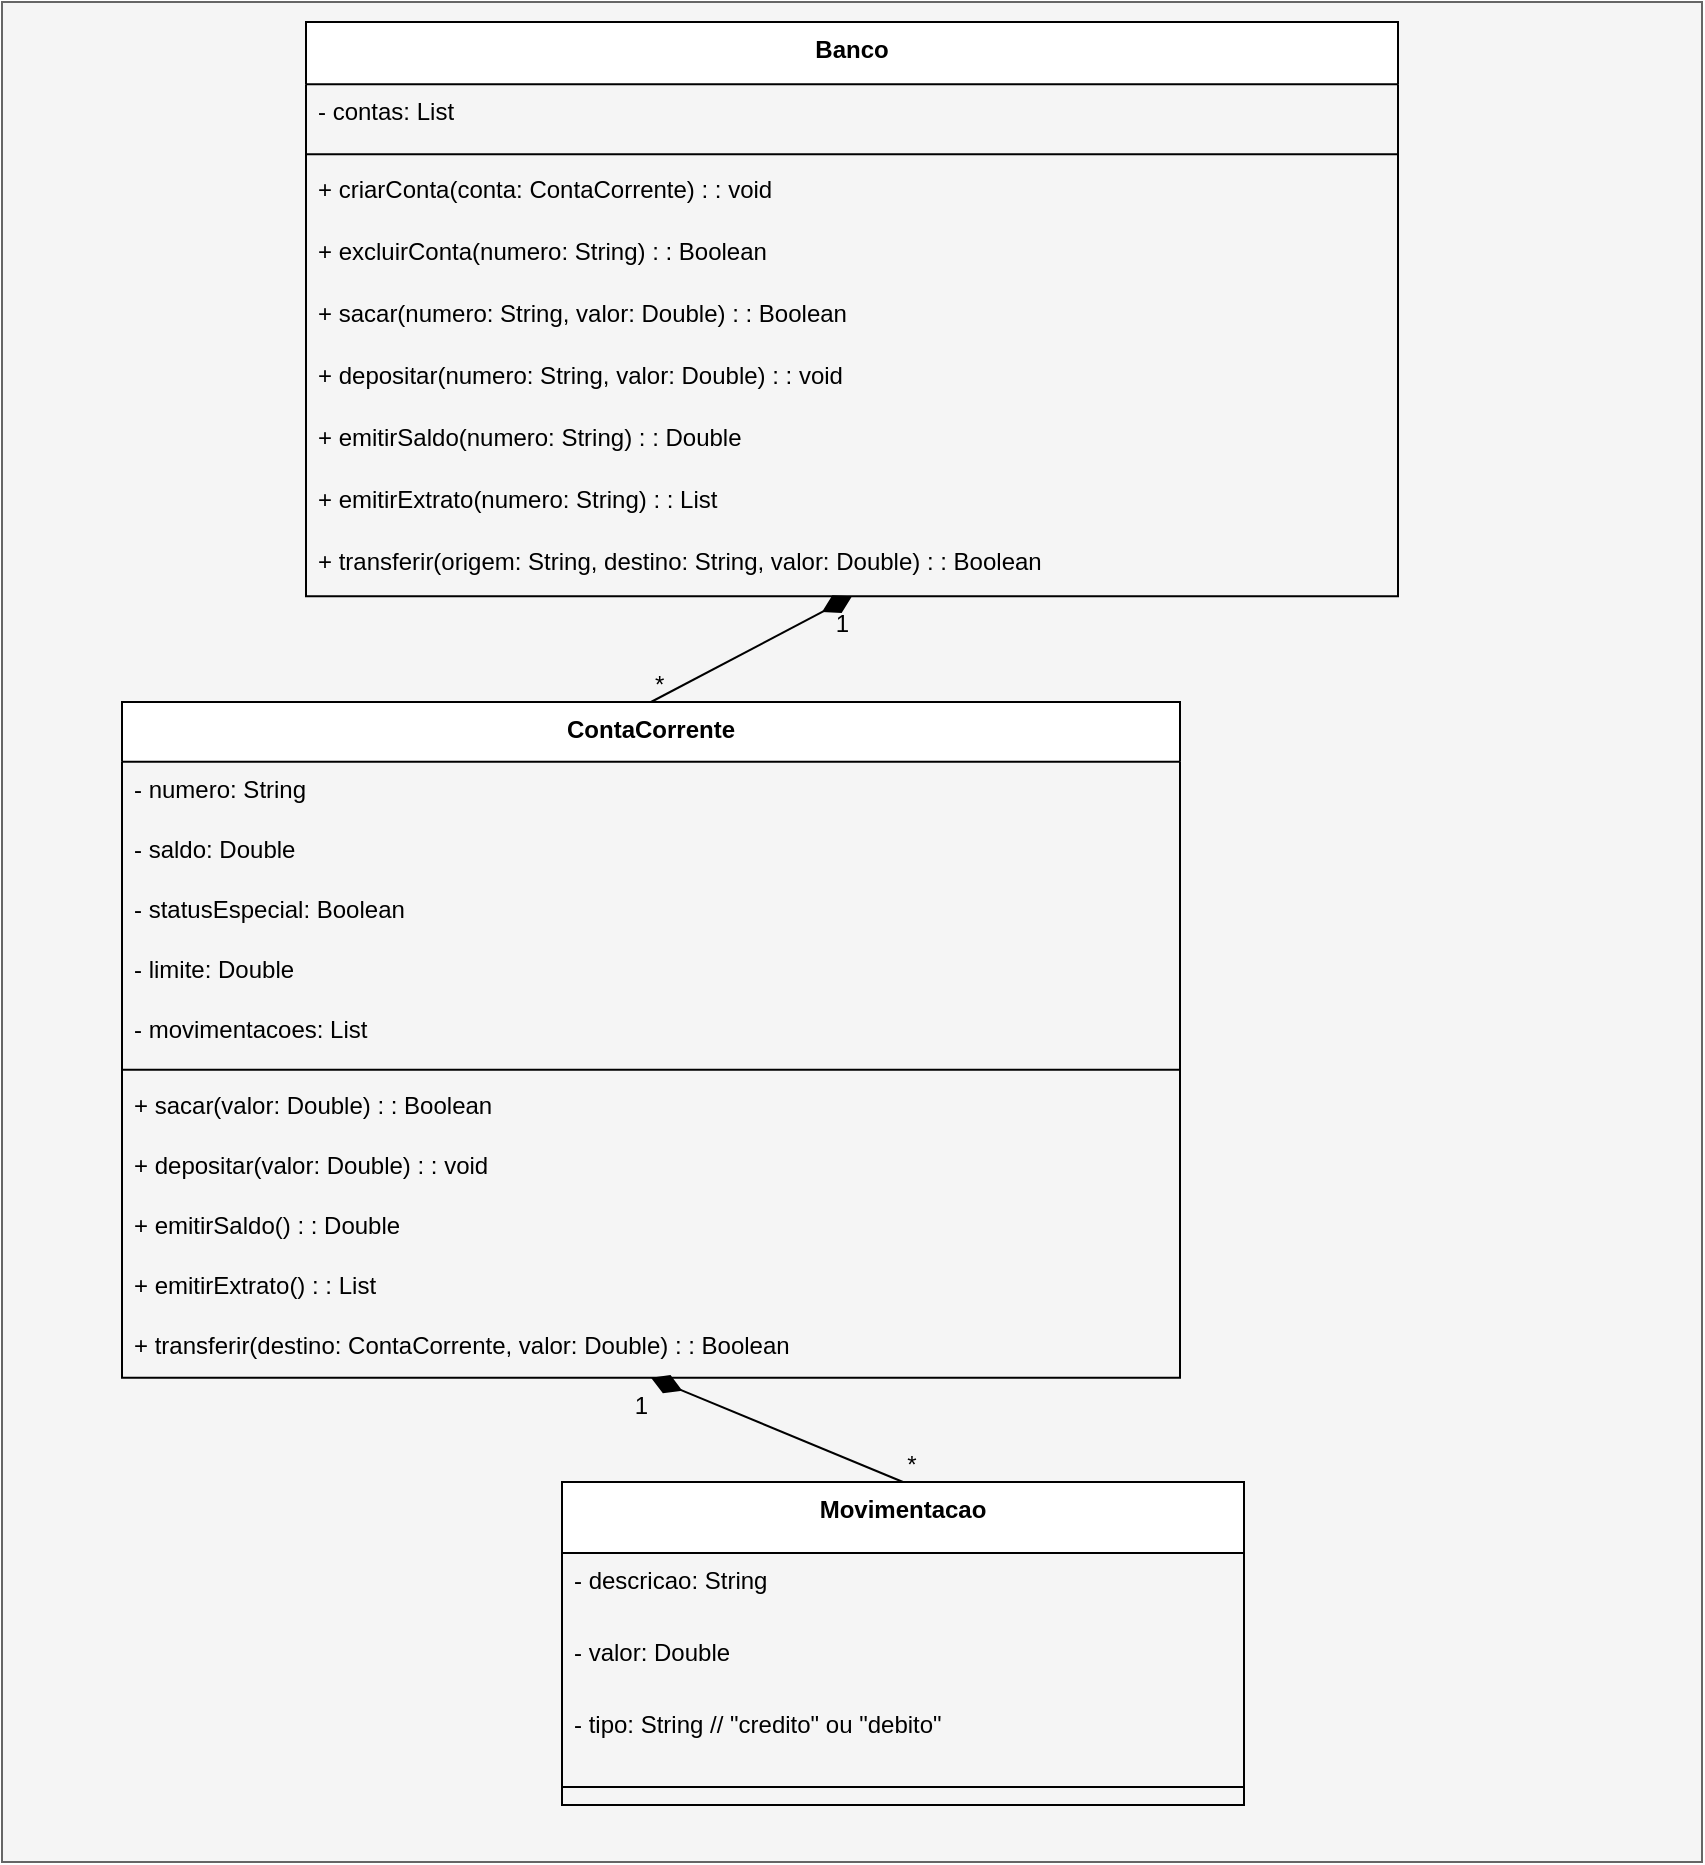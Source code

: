<mxfile version="27.1.1">
  <diagram name="Page-1" id="2VoOAOHu074U5PVVE-Vt">
    <mxGraphModel dx="1500" dy="820" grid="1" gridSize="10" guides="1" tooltips="1" connect="1" arrows="1" fold="1" page="1" pageScale="1" pageWidth="850" pageHeight="1100" math="0" shadow="0">
      <root>
        <mxCell id="0" />
        <mxCell id="1" parent="0" />
        <mxCell id="A_d1Fp7m2OWoS325JtsD-34" value="" style="rounded=0;whiteSpace=wrap;html=1;fillColor=#f5f5f5;fontColor=#333333;strokeColor=#666666;gradientColor=none;movable=1;resizable=1;rotatable=1;deletable=1;editable=1;locked=0;connectable=1;" vertex="1" parent="1">
          <mxGeometry x="70" width="850" height="930" as="geometry" />
        </mxCell>
        <mxCell id="2" value="ContaCorrente" style="swimlane;fontStyle=1;align=center;verticalAlign=top;childLayout=stackLayout;horizontal=1;startSize=29.818;horizontalStack=0;resizeParent=1;resizeParentMax=0;resizeLast=0;collapsible=0;marginBottom=0;" parent="1" vertex="1">
          <mxGeometry x="130" y="350" width="529" height="337.818" as="geometry" />
        </mxCell>
        <mxCell id="3" value="- numero: String" style="text;strokeColor=none;fillColor=none;align=left;verticalAlign=top;spacingLeft=4;spacingRight=4;overflow=hidden;rotatable=0;points=[[0,0.5],[1,0.5]];portConstraint=eastwest;" parent="2" vertex="1">
          <mxGeometry y="29.818" width="529" height="30" as="geometry" />
        </mxCell>
        <mxCell id="4" value="- saldo: Double" style="text;strokeColor=none;fillColor=none;align=left;verticalAlign=top;spacingLeft=4;spacingRight=4;overflow=hidden;rotatable=0;points=[[0,0.5],[1,0.5]];portConstraint=eastwest;" parent="2" vertex="1">
          <mxGeometry y="59.818" width="529" height="30" as="geometry" />
        </mxCell>
        <mxCell id="5" value="- statusEspecial: Boolean" style="text;strokeColor=none;fillColor=none;align=left;verticalAlign=top;spacingLeft=4;spacingRight=4;overflow=hidden;rotatable=0;points=[[0,0.5],[1,0.5]];portConstraint=eastwest;" parent="2" vertex="1">
          <mxGeometry y="89.818" width="529" height="30" as="geometry" />
        </mxCell>
        <mxCell id="6" value="- limite: Double" style="text;strokeColor=none;fillColor=none;align=left;verticalAlign=top;spacingLeft=4;spacingRight=4;overflow=hidden;rotatable=0;points=[[0,0.5],[1,0.5]];portConstraint=eastwest;" parent="2" vertex="1">
          <mxGeometry y="119.818" width="529" height="30" as="geometry" />
        </mxCell>
        <mxCell id="7" value="- movimentacoes: List" style="text;strokeColor=none;fillColor=none;align=left;verticalAlign=top;spacingLeft=4;spacingRight=4;overflow=hidden;rotatable=0;points=[[0,0.5],[1,0.5]];portConstraint=eastwest;" parent="2" vertex="1">
          <mxGeometry y="149.818" width="529" height="30" as="geometry" />
        </mxCell>
        <mxCell id="8" style="line;strokeWidth=1;fillColor=none;align=left;verticalAlign=middle;spacingTop=-1;spacingLeft=3;spacingRight=3;rotatable=0;labelPosition=right;points=[];portConstraint=eastwest;strokeColor=inherit;" parent="2" vertex="1">
          <mxGeometry y="179.818" width="529" height="8" as="geometry" />
        </mxCell>
        <mxCell id="9" value="+ sacar(valor: Double) : : Boolean" style="text;strokeColor=none;fillColor=none;align=left;verticalAlign=top;spacingLeft=4;spacingRight=4;overflow=hidden;rotatable=0;points=[[0,0.5],[1,0.5]];portConstraint=eastwest;" parent="2" vertex="1">
          <mxGeometry y="187.818" width="529" height="30" as="geometry" />
        </mxCell>
        <mxCell id="10" value="+ depositar(valor: Double) : : void" style="text;strokeColor=none;fillColor=none;align=left;verticalAlign=top;spacingLeft=4;spacingRight=4;overflow=hidden;rotatable=0;points=[[0,0.5],[1,0.5]];portConstraint=eastwest;" parent="2" vertex="1">
          <mxGeometry y="217.818" width="529" height="30" as="geometry" />
        </mxCell>
        <mxCell id="11" value="+ emitirSaldo() : : Double" style="text;strokeColor=none;fillColor=none;align=left;verticalAlign=top;spacingLeft=4;spacingRight=4;overflow=hidden;rotatable=0;points=[[0,0.5],[1,0.5]];portConstraint=eastwest;" parent="2" vertex="1">
          <mxGeometry y="247.818" width="529" height="30" as="geometry" />
        </mxCell>
        <mxCell id="12" value="+ emitirExtrato() : : List" style="text;strokeColor=none;fillColor=none;align=left;verticalAlign=top;spacingLeft=4;spacingRight=4;overflow=hidden;rotatable=0;points=[[0,0.5],[1,0.5]];portConstraint=eastwest;" parent="2" vertex="1">
          <mxGeometry y="277.818" width="529" height="30" as="geometry" />
        </mxCell>
        <mxCell id="13" value="+ transferir(destino: ContaCorrente, valor: Double) : : Boolean" style="text;strokeColor=none;fillColor=none;align=left;verticalAlign=top;spacingLeft=4;spacingRight=4;overflow=hidden;rotatable=0;points=[[0,0.5],[1,0.5]];portConstraint=eastwest;" parent="2" vertex="1">
          <mxGeometry y="307.818" width="529" height="30" as="geometry" />
        </mxCell>
        <mxCell id="14" value="Movimentacao" style="swimlane;fontStyle=1;align=center;verticalAlign=top;childLayout=stackLayout;horizontal=1;startSize=35.556;horizontalStack=0;resizeParent=1;resizeParentMax=0;resizeLast=0;collapsible=0;marginBottom=0;" parent="1" vertex="1">
          <mxGeometry x="350" y="740" width="341" height="161.556" as="geometry" />
        </mxCell>
        <mxCell id="15" value="- descricao: String" style="text;strokeColor=none;fillColor=none;align=left;verticalAlign=top;spacingLeft=4;spacingRight=4;overflow=hidden;rotatable=0;points=[[0,0.5],[1,0.5]];portConstraint=eastwest;" parent="14" vertex="1">
          <mxGeometry y="35.556" width="341" height="36" as="geometry" />
        </mxCell>
        <mxCell id="16" value="- valor: Double" style="text;strokeColor=none;fillColor=none;align=left;verticalAlign=top;spacingLeft=4;spacingRight=4;overflow=hidden;rotatable=0;points=[[0,0.5],[1,0.5]];portConstraint=eastwest;" parent="14" vertex="1">
          <mxGeometry y="71.556" width="341" height="36" as="geometry" />
        </mxCell>
        <mxCell id="17" value="- tipo: String // &quot;credito&quot; ou &quot;debito&quot;" style="text;strokeColor=none;fillColor=none;align=left;verticalAlign=top;spacingLeft=4;spacingRight=4;overflow=hidden;rotatable=0;points=[[0,0.5],[1,0.5]];portConstraint=eastwest;" parent="14" vertex="1">
          <mxGeometry y="107.556" width="341" height="36" as="geometry" />
        </mxCell>
        <mxCell id="18" style="line;strokeWidth=1;fillColor=none;align=left;verticalAlign=middle;spacingTop=-1;spacingLeft=3;spacingRight=3;rotatable=0;labelPosition=right;points=[];portConstraint=eastwest;strokeColor=inherit;" parent="14" vertex="1">
          <mxGeometry y="143.556" width="341" height="18" as="geometry" />
        </mxCell>
        <mxCell id="19" value="Banco" style="swimlane;fontStyle=1;align=center;verticalAlign=top;childLayout=stackLayout;horizontal=1;startSize=31.111;horizontalStack=0;resizeParent=1;resizeParentMax=0;resizeLast=0;collapsible=0;marginBottom=0;" parent="1" vertex="1">
          <mxGeometry x="222" y="10" width="546" height="287.111" as="geometry" />
        </mxCell>
        <mxCell id="20" value="- contas: List" style="text;strokeColor=none;fillColor=none;align=left;verticalAlign=top;spacingLeft=4;spacingRight=4;overflow=hidden;rotatable=0;points=[[0,0.5],[1,0.5]];portConstraint=eastwest;" parent="19" vertex="1">
          <mxGeometry y="31.111" width="546" height="31" as="geometry" />
        </mxCell>
        <mxCell id="21" style="line;strokeWidth=1;fillColor=none;align=left;verticalAlign=middle;spacingTop=-1;spacingLeft=3;spacingRight=3;rotatable=0;labelPosition=right;points=[];portConstraint=eastwest;strokeColor=inherit;" parent="19" vertex="1">
          <mxGeometry y="62.111" width="546" height="8" as="geometry" />
        </mxCell>
        <mxCell id="22" value="+ criarConta(conta: ContaCorrente) : : void" style="text;strokeColor=none;fillColor=none;align=left;verticalAlign=top;spacingLeft=4;spacingRight=4;overflow=hidden;rotatable=0;points=[[0,0.5],[1,0.5]];portConstraint=eastwest;" parent="19" vertex="1">
          <mxGeometry y="70.111" width="546" height="31" as="geometry" />
        </mxCell>
        <mxCell id="23" value="+ excluirConta(numero: String) : : Boolean" style="text;strokeColor=none;fillColor=none;align=left;verticalAlign=top;spacingLeft=4;spacingRight=4;overflow=hidden;rotatable=0;points=[[0,0.5],[1,0.5]];portConstraint=eastwest;" parent="19" vertex="1">
          <mxGeometry y="101.111" width="546" height="31" as="geometry" />
        </mxCell>
        <mxCell id="24" value="+ sacar(numero: String, valor: Double) : : Boolean" style="text;strokeColor=none;fillColor=none;align=left;verticalAlign=top;spacingLeft=4;spacingRight=4;overflow=hidden;rotatable=0;points=[[0,0.5],[1,0.5]];portConstraint=eastwest;" parent="19" vertex="1">
          <mxGeometry y="132.111" width="546" height="31" as="geometry" />
        </mxCell>
        <mxCell id="25" value="+ depositar(numero: String, valor: Double) : : void" style="text;strokeColor=none;fillColor=none;align=left;verticalAlign=top;spacingLeft=4;spacingRight=4;overflow=hidden;rotatable=0;points=[[0,0.5],[1,0.5]];portConstraint=eastwest;" parent="19" vertex="1">
          <mxGeometry y="163.111" width="546" height="31" as="geometry" />
        </mxCell>
        <mxCell id="26" value="+ emitirSaldo(numero: String) : : Double" style="text;strokeColor=none;fillColor=none;align=left;verticalAlign=top;spacingLeft=4;spacingRight=4;overflow=hidden;rotatable=0;points=[[0,0.5],[1,0.5]];portConstraint=eastwest;" parent="19" vertex="1">
          <mxGeometry y="194.111" width="546" height="31" as="geometry" />
        </mxCell>
        <mxCell id="27" value="+ emitirExtrato(numero: String) : : List" style="text;strokeColor=none;fillColor=none;align=left;verticalAlign=top;spacingLeft=4;spacingRight=4;overflow=hidden;rotatable=0;points=[[0,0.5],[1,0.5]];portConstraint=eastwest;" parent="19" vertex="1">
          <mxGeometry y="225.111" width="546" height="31" as="geometry" />
        </mxCell>
        <mxCell id="28" value="+ transferir(origem: String, destino: String, valor: Double) : : Boolean" style="text;strokeColor=none;fillColor=none;align=left;verticalAlign=top;spacingLeft=4;spacingRight=4;overflow=hidden;rotatable=0;points=[[0,0.5],[1,0.5]];portConstraint=eastwest;" parent="19" vertex="1">
          <mxGeometry y="256.111" width="546" height="31" as="geometry" />
        </mxCell>
        <mxCell id="29" value="" style="curved=1;startArrow=diamondThin;startSize=14;startFill=1;endArrow=none;exitX=0.5;exitY=1;entryX=0.5;entryY=0;" parent="1" source="19" target="2" edge="1">
          <mxGeometry relative="1" as="geometry">
            <Array as="points" />
          </mxGeometry>
        </mxCell>
        <mxCell id="30" value="1" style="edgeLabel;resizable=0;labelBackgroundColor=none;fontSize=12;align=right;verticalAlign=top;" parent="29" vertex="1">
          <mxGeometry x="-1" relative="1" as="geometry" />
        </mxCell>
        <mxCell id="31" value="*" style="edgeLabel;resizable=0;labelBackgroundColor=none;fontSize=12;align=left;verticalAlign=bottom;" parent="29" vertex="1">
          <mxGeometry x="1" relative="1" as="geometry" />
        </mxCell>
        <mxCell id="32" value="" style="curved=1;startArrow=diamondThin;startSize=14;startFill=1;endArrow=none;exitX=0.5;exitY=1;entryX=0.5;entryY=0;" parent="1" source="2" target="14" edge="1">
          <mxGeometry relative="1" as="geometry">
            <Array as="points" />
          </mxGeometry>
        </mxCell>
        <mxCell id="33" value="1" style="edgeLabel;resizable=0;labelBackgroundColor=none;fontSize=12;align=right;verticalAlign=top;" parent="32" vertex="1">
          <mxGeometry x="-1" relative="1" as="geometry" />
        </mxCell>
        <mxCell id="34" value="*" style="edgeLabel;resizable=0;labelBackgroundColor=none;fontSize=12;align=left;verticalAlign=bottom;" parent="32" vertex="1">
          <mxGeometry x="1" relative="1" as="geometry" />
        </mxCell>
      </root>
    </mxGraphModel>
  </diagram>
</mxfile>
